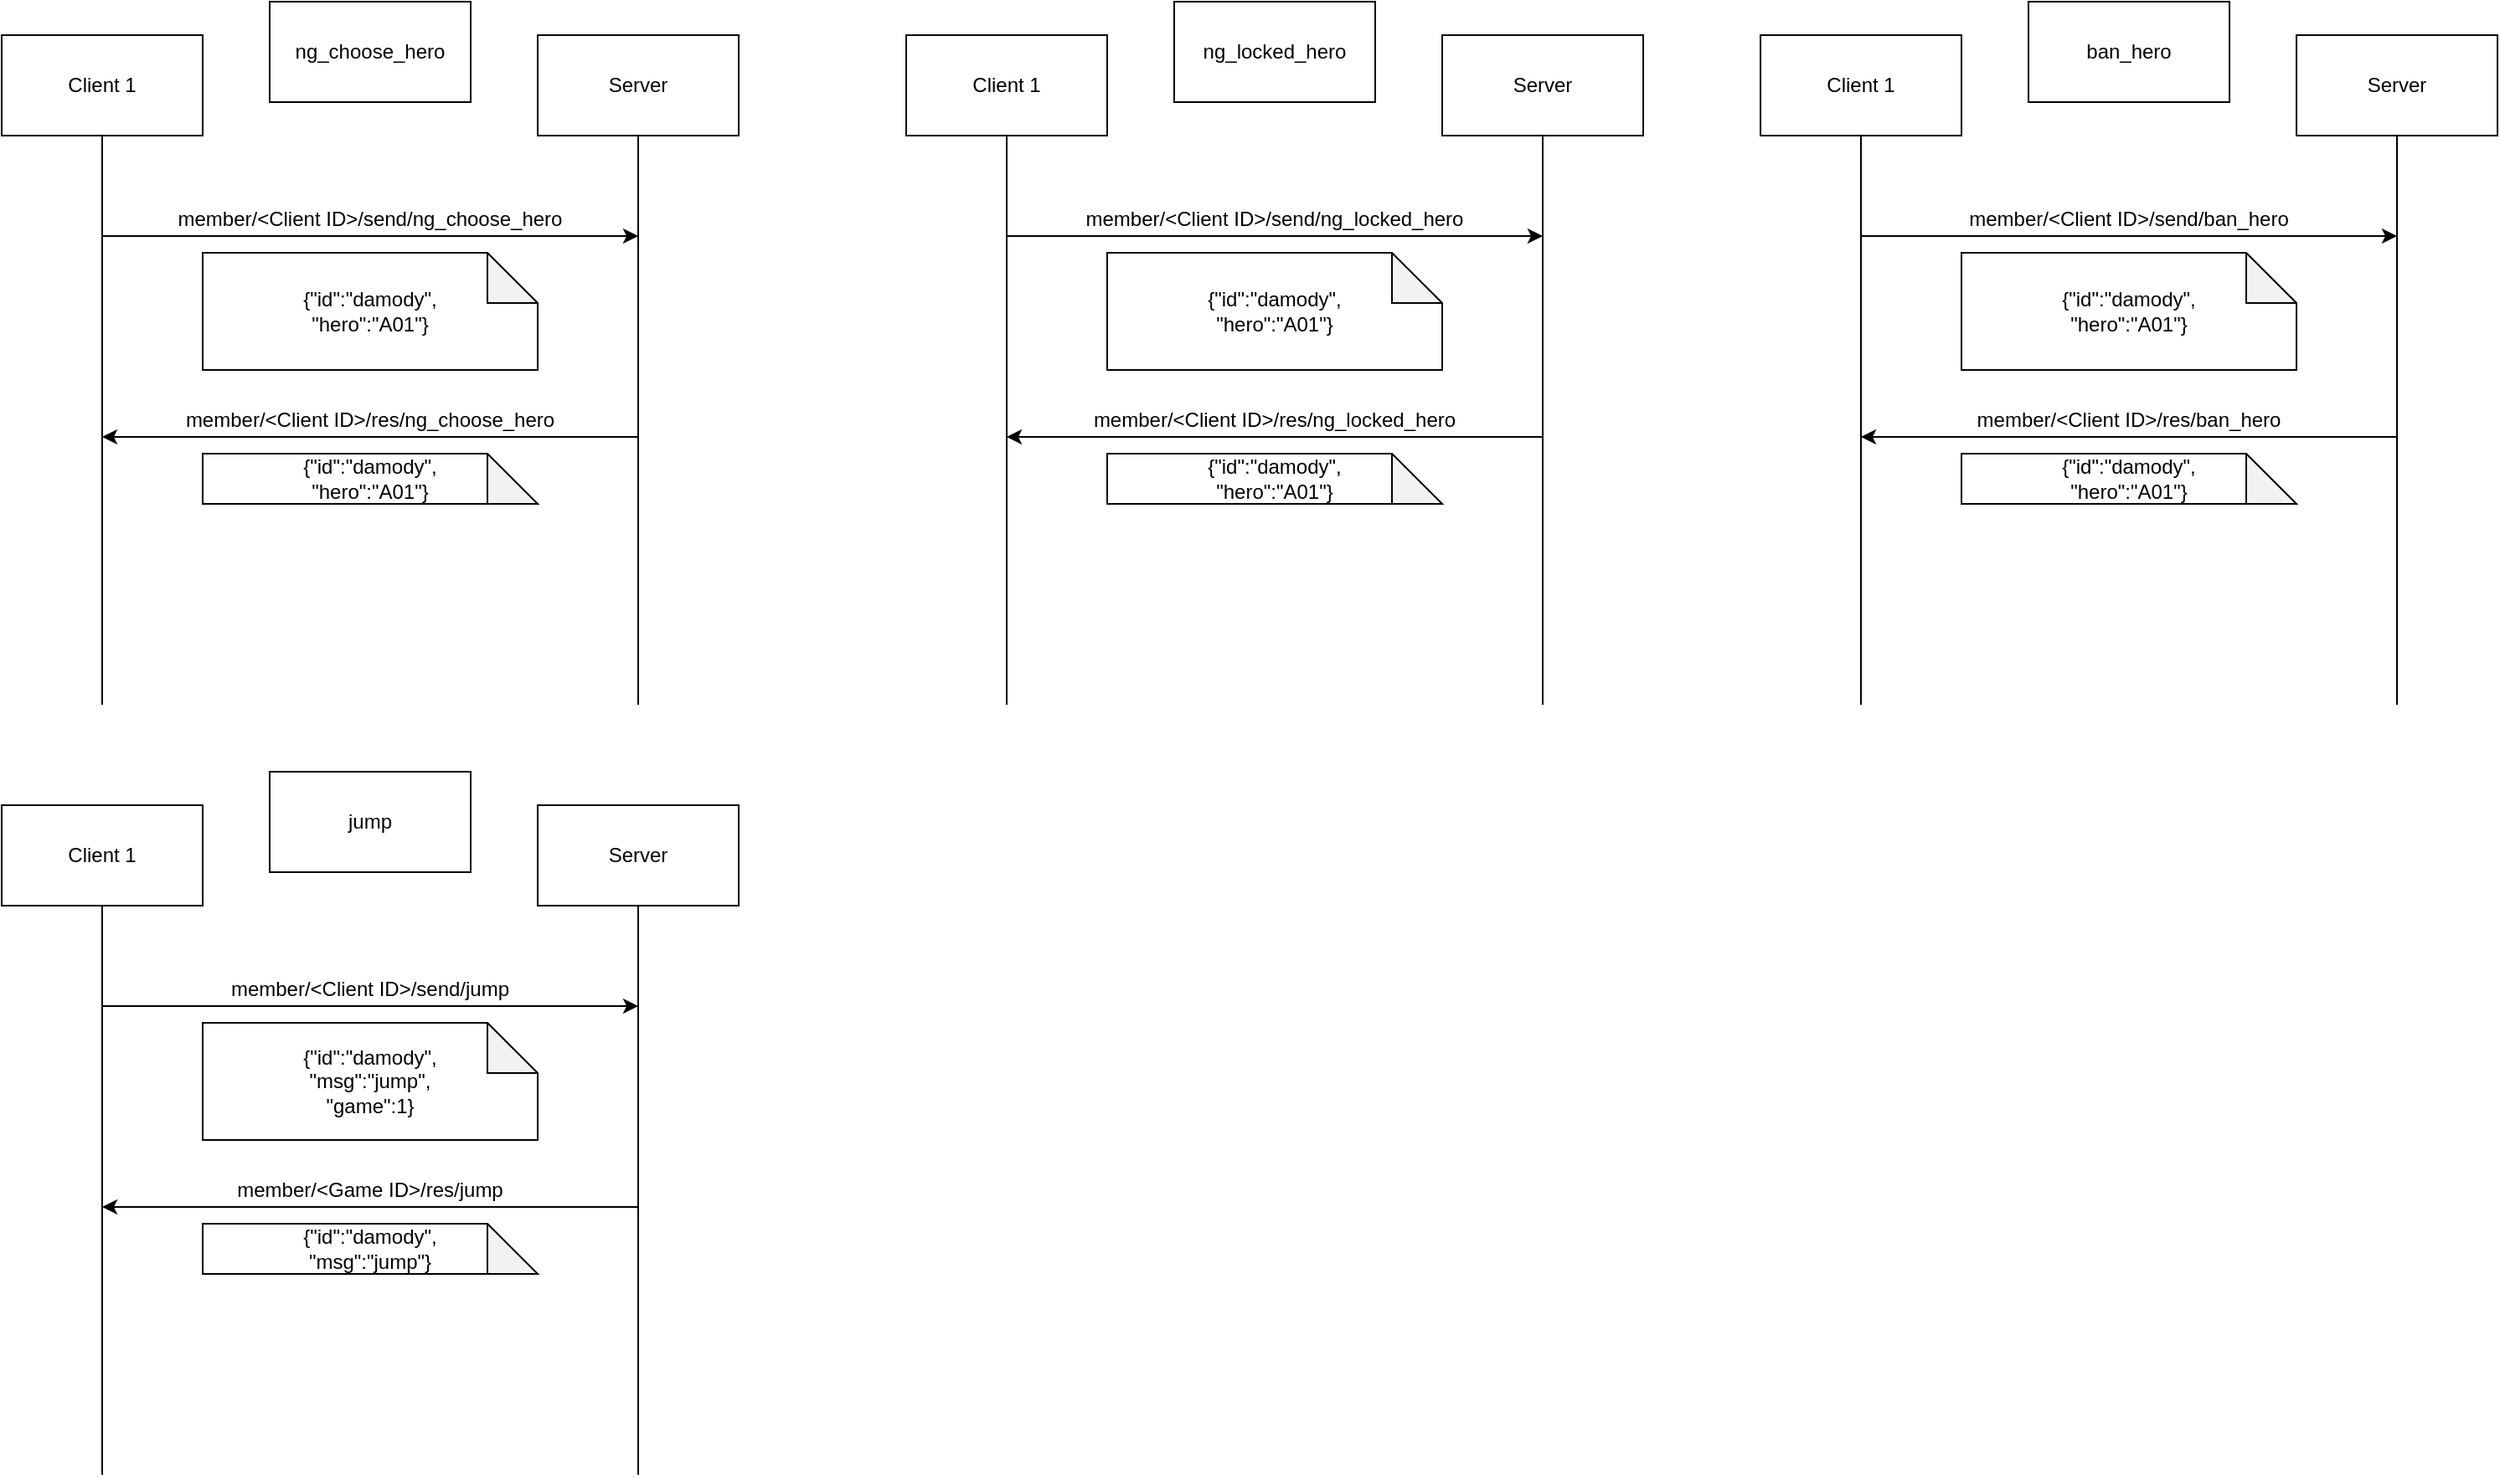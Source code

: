 <mxfile version="13.6.5">
    <diagram id="donvrMBvDihoBmDkHtOt" name="Page-1">
        <mxGraphModel dx="1056" dy="618" grid="1" gridSize="10" guides="1" tooltips="1" connect="1" arrows="1" fold="1" page="1" pageScale="1" pageWidth="827" pageHeight="1169" math="0" shadow="0">
            <root>
                <mxCell id="0"/>
                <mxCell id="1" parent="0"/>
                <mxCell id="2" value="Client 1" style="rounded=0;whiteSpace=wrap;html=1;" vertex="1" parent="1">
                    <mxGeometry x="40" y="40" width="120" height="60" as="geometry"/>
                </mxCell>
                <mxCell id="3" value="Server" style="rounded=0;whiteSpace=wrap;html=1;" vertex="1" parent="1">
                    <mxGeometry x="360" y="40" width="120" height="60" as="geometry"/>
                </mxCell>
                <mxCell id="4" value="" style="endArrow=none;html=1;entryX=0.5;entryY=1;entryDx=0;entryDy=0;" edge="1" parent="1" target="2">
                    <mxGeometry width="50" height="50" relative="1" as="geometry">
                        <mxPoint x="100" y="440" as="sourcePoint"/>
                        <mxPoint x="420" y="180" as="targetPoint"/>
                    </mxGeometry>
                </mxCell>
                <mxCell id="5" value="" style="endArrow=none;html=1;entryX=0.5;entryY=1;entryDx=0;entryDy=0;" edge="1" parent="1" target="3">
                    <mxGeometry width="50" height="50" relative="1" as="geometry">
                        <mxPoint x="420" y="440" as="sourcePoint"/>
                        <mxPoint x="420" y="180" as="targetPoint"/>
                    </mxGeometry>
                </mxCell>
                <mxCell id="6" value="" style="endArrow=classic;html=1;" edge="1" parent="1">
                    <mxGeometry width="50" height="50" relative="1" as="geometry">
                        <mxPoint x="100" y="160" as="sourcePoint"/>
                        <mxPoint x="420" y="160" as="targetPoint"/>
                    </mxGeometry>
                </mxCell>
                <mxCell id="7" value="member/&amp;lt;Client ID&amp;gt;/send/ng_choose_hero" style="text;html=1;strokeColor=none;fillColor=none;align=center;verticalAlign=middle;whiteSpace=wrap;rounded=0;" vertex="1" parent="1">
                    <mxGeometry x="135" y="140" width="250" height="20" as="geometry"/>
                </mxCell>
                <mxCell id="8" value="{&quot;id&quot;:&quot;damody&quot;,&lt;br&gt;&quot;hero&quot;:&quot;A01&quot;}" style="shape=note;whiteSpace=wrap;html=1;backgroundOutline=1;darkOpacity=0.05;" vertex="1" parent="1">
                    <mxGeometry x="160" y="170" width="200" height="70" as="geometry"/>
                </mxCell>
                <mxCell id="9" value="" style="endArrow=classic;html=1;" edge="1" parent="1">
                    <mxGeometry width="50" height="50" relative="1" as="geometry">
                        <mxPoint x="420" y="280" as="sourcePoint"/>
                        <mxPoint x="100" y="280" as="targetPoint"/>
                    </mxGeometry>
                </mxCell>
                <mxCell id="10" value="member/&amp;lt;Client ID&amp;gt;/res/ng_choose_hero" style="text;html=1;strokeColor=none;fillColor=none;align=center;verticalAlign=middle;whiteSpace=wrap;rounded=0;" vertex="1" parent="1">
                    <mxGeometry x="135" y="260" width="250" height="20" as="geometry"/>
                </mxCell>
                <mxCell id="11" value="{&quot;id&quot;:&quot;damody&quot;,&lt;br&gt;&quot;hero&quot;:&quot;A01&quot;}" style="shape=note;whiteSpace=wrap;html=1;backgroundOutline=1;darkOpacity=0.05;" vertex="1" parent="1">
                    <mxGeometry x="160" y="290" width="200" height="30" as="geometry"/>
                </mxCell>
                <mxCell id="12" value="ng_choose_hero" style="rounded=0;whiteSpace=wrap;html=1;" vertex="1" parent="1">
                    <mxGeometry x="200" y="20" width="120" height="60" as="geometry"/>
                </mxCell>
                <mxCell id="13" value="Client 1" style="rounded=0;whiteSpace=wrap;html=1;" vertex="1" parent="1">
                    <mxGeometry x="580" y="40" width="120" height="60" as="geometry"/>
                </mxCell>
                <mxCell id="14" value="Server" style="rounded=0;whiteSpace=wrap;html=1;" vertex="1" parent="1">
                    <mxGeometry x="900" y="40" width="120" height="60" as="geometry"/>
                </mxCell>
                <mxCell id="15" value="" style="endArrow=none;html=1;entryX=0.5;entryY=1;entryDx=0;entryDy=0;" edge="1" parent="1" target="13">
                    <mxGeometry width="50" height="50" relative="1" as="geometry">
                        <mxPoint x="640" y="440" as="sourcePoint"/>
                        <mxPoint x="960" y="180" as="targetPoint"/>
                    </mxGeometry>
                </mxCell>
                <mxCell id="16" value="" style="endArrow=none;html=1;entryX=0.5;entryY=1;entryDx=0;entryDy=0;" edge="1" parent="1" target="14">
                    <mxGeometry width="50" height="50" relative="1" as="geometry">
                        <mxPoint x="960" y="440" as="sourcePoint"/>
                        <mxPoint x="960" y="180" as="targetPoint"/>
                    </mxGeometry>
                </mxCell>
                <mxCell id="17" value="" style="endArrow=classic;html=1;" edge="1" parent="1">
                    <mxGeometry width="50" height="50" relative="1" as="geometry">
                        <mxPoint x="640" y="160" as="sourcePoint"/>
                        <mxPoint x="960" y="160" as="targetPoint"/>
                    </mxGeometry>
                </mxCell>
                <mxCell id="18" value="member/&amp;lt;Client ID&amp;gt;/send/ng_locked_hero" style="text;html=1;strokeColor=none;fillColor=none;align=center;verticalAlign=middle;whiteSpace=wrap;rounded=0;" vertex="1" parent="1">
                    <mxGeometry x="675" y="140" width="250" height="20" as="geometry"/>
                </mxCell>
                <mxCell id="19" value="{&quot;id&quot;:&quot;damody&quot;,&lt;br&gt;&quot;hero&quot;:&quot;A01&quot;}" style="shape=note;whiteSpace=wrap;html=1;backgroundOutline=1;darkOpacity=0.05;" vertex="1" parent="1">
                    <mxGeometry x="700" y="170" width="200" height="70" as="geometry"/>
                </mxCell>
                <mxCell id="20" value="" style="endArrow=classic;html=1;" edge="1" parent="1">
                    <mxGeometry width="50" height="50" relative="1" as="geometry">
                        <mxPoint x="960" y="280" as="sourcePoint"/>
                        <mxPoint x="640" y="280" as="targetPoint"/>
                    </mxGeometry>
                </mxCell>
                <mxCell id="21" value="member/&amp;lt;Client ID&amp;gt;/res/ng_locked_hero" style="text;html=1;strokeColor=none;fillColor=none;align=center;verticalAlign=middle;whiteSpace=wrap;rounded=0;" vertex="1" parent="1">
                    <mxGeometry x="675" y="260" width="250" height="20" as="geometry"/>
                </mxCell>
                <mxCell id="22" value="{&quot;id&quot;:&quot;damody&quot;,&lt;br&gt;&quot;hero&quot;:&quot;A01&quot;}" style="shape=note;whiteSpace=wrap;html=1;backgroundOutline=1;darkOpacity=0.05;" vertex="1" parent="1">
                    <mxGeometry x="700" y="290" width="200" height="30" as="geometry"/>
                </mxCell>
                <mxCell id="23" value="ng_locked_hero" style="rounded=0;whiteSpace=wrap;html=1;" vertex="1" parent="1">
                    <mxGeometry x="740" y="20" width="120" height="60" as="geometry"/>
                </mxCell>
                <mxCell id="24" value="Client 1" style="rounded=0;whiteSpace=wrap;html=1;" vertex="1" parent="1">
                    <mxGeometry x="1090" y="40" width="120" height="60" as="geometry"/>
                </mxCell>
                <mxCell id="25" value="Server" style="rounded=0;whiteSpace=wrap;html=1;" vertex="1" parent="1">
                    <mxGeometry x="1410" y="40" width="120" height="60" as="geometry"/>
                </mxCell>
                <mxCell id="26" value="" style="endArrow=none;html=1;entryX=0.5;entryY=1;entryDx=0;entryDy=0;" edge="1" parent="1" target="24">
                    <mxGeometry width="50" height="50" relative="1" as="geometry">
                        <mxPoint x="1150" y="440" as="sourcePoint"/>
                        <mxPoint x="1470" y="180" as="targetPoint"/>
                    </mxGeometry>
                </mxCell>
                <mxCell id="27" value="" style="endArrow=none;html=1;entryX=0.5;entryY=1;entryDx=0;entryDy=0;" edge="1" parent="1" target="25">
                    <mxGeometry width="50" height="50" relative="1" as="geometry">
                        <mxPoint x="1470" y="440" as="sourcePoint"/>
                        <mxPoint x="1470" y="180" as="targetPoint"/>
                    </mxGeometry>
                </mxCell>
                <mxCell id="28" value="" style="endArrow=classic;html=1;" edge="1" parent="1">
                    <mxGeometry width="50" height="50" relative="1" as="geometry">
                        <mxPoint x="1150" y="160" as="sourcePoint"/>
                        <mxPoint x="1470" y="160" as="targetPoint"/>
                    </mxGeometry>
                </mxCell>
                <mxCell id="29" value="member/&amp;lt;Client ID&amp;gt;/send/ban_hero" style="text;html=1;strokeColor=none;fillColor=none;align=center;verticalAlign=middle;whiteSpace=wrap;rounded=0;" vertex="1" parent="1">
                    <mxGeometry x="1185" y="140" width="250" height="20" as="geometry"/>
                </mxCell>
                <mxCell id="30" value="{&quot;id&quot;:&quot;damody&quot;,&lt;br&gt;&quot;hero&quot;:&quot;A01&quot;}" style="shape=note;whiteSpace=wrap;html=1;backgroundOutline=1;darkOpacity=0.05;" vertex="1" parent="1">
                    <mxGeometry x="1210" y="170" width="200" height="70" as="geometry"/>
                </mxCell>
                <mxCell id="31" value="" style="endArrow=classic;html=1;" edge="1" parent="1">
                    <mxGeometry width="50" height="50" relative="1" as="geometry">
                        <mxPoint x="1470" y="280" as="sourcePoint"/>
                        <mxPoint x="1150" y="280" as="targetPoint"/>
                    </mxGeometry>
                </mxCell>
                <mxCell id="32" value="member/&amp;lt;Client ID&amp;gt;/res/ban_hero" style="text;html=1;strokeColor=none;fillColor=none;align=center;verticalAlign=middle;whiteSpace=wrap;rounded=0;" vertex="1" parent="1">
                    <mxGeometry x="1185" y="260" width="250" height="20" as="geometry"/>
                </mxCell>
                <mxCell id="33" value="{&quot;id&quot;:&quot;damody&quot;,&lt;br&gt;&quot;hero&quot;:&quot;A01&quot;}" style="shape=note;whiteSpace=wrap;html=1;backgroundOutline=1;darkOpacity=0.05;" vertex="1" parent="1">
                    <mxGeometry x="1210" y="290" width="200" height="30" as="geometry"/>
                </mxCell>
                <mxCell id="34" value="ban_hero" style="rounded=0;whiteSpace=wrap;html=1;" vertex="1" parent="1">
                    <mxGeometry x="1250" y="20" width="120" height="60" as="geometry"/>
                </mxCell>
                <mxCell id="35" value="Client 1" style="rounded=0;whiteSpace=wrap;html=1;" vertex="1" parent="1">
                    <mxGeometry x="40" y="500" width="120" height="60" as="geometry"/>
                </mxCell>
                <mxCell id="36" value="Server" style="rounded=0;whiteSpace=wrap;html=1;" vertex="1" parent="1">
                    <mxGeometry x="360" y="500" width="120" height="60" as="geometry"/>
                </mxCell>
                <mxCell id="37" value="" style="endArrow=none;html=1;entryX=0.5;entryY=1;entryDx=0;entryDy=0;" edge="1" parent="1" target="35">
                    <mxGeometry width="50" height="50" relative="1" as="geometry">
                        <mxPoint x="100" y="900" as="sourcePoint"/>
                        <mxPoint x="420" y="640" as="targetPoint"/>
                    </mxGeometry>
                </mxCell>
                <mxCell id="38" value="" style="endArrow=none;html=1;entryX=0.5;entryY=1;entryDx=0;entryDy=0;" edge="1" parent="1" target="36">
                    <mxGeometry width="50" height="50" relative="1" as="geometry">
                        <mxPoint x="420" y="900" as="sourcePoint"/>
                        <mxPoint x="420" y="640" as="targetPoint"/>
                    </mxGeometry>
                </mxCell>
                <mxCell id="39" value="" style="endArrow=classic;html=1;" edge="1" parent="1">
                    <mxGeometry width="50" height="50" relative="1" as="geometry">
                        <mxPoint x="100" y="620" as="sourcePoint"/>
                        <mxPoint x="420" y="620" as="targetPoint"/>
                    </mxGeometry>
                </mxCell>
                <mxCell id="40" value="member/&amp;lt;Client ID&amp;gt;/send/jump" style="text;html=1;strokeColor=none;fillColor=none;align=center;verticalAlign=middle;whiteSpace=wrap;rounded=0;" vertex="1" parent="1">
                    <mxGeometry x="135" y="600" width="250" height="20" as="geometry"/>
                </mxCell>
                <mxCell id="41" value="{&quot;id&quot;:&quot;damody&quot;,&lt;br&gt;&quot;msg&quot;:&quot;jump&quot;,&lt;br&gt;&quot;game&quot;:1}" style="shape=note;whiteSpace=wrap;html=1;backgroundOutline=1;darkOpacity=0.05;" vertex="1" parent="1">
                    <mxGeometry x="160" y="630" width="200" height="70" as="geometry"/>
                </mxCell>
                <mxCell id="42" value="" style="endArrow=classic;html=1;" edge="1" parent="1">
                    <mxGeometry width="50" height="50" relative="1" as="geometry">
                        <mxPoint x="420" y="740" as="sourcePoint"/>
                        <mxPoint x="100" y="740" as="targetPoint"/>
                    </mxGeometry>
                </mxCell>
                <mxCell id="43" value="member/&amp;lt;Game ID&amp;gt;/res/jump" style="text;html=1;strokeColor=none;fillColor=none;align=center;verticalAlign=middle;whiteSpace=wrap;rounded=0;" vertex="1" parent="1">
                    <mxGeometry x="135" y="720" width="250" height="20" as="geometry"/>
                </mxCell>
                <mxCell id="44" value="{&quot;id&quot;:&quot;damody&quot;,&lt;br&gt;&quot;msg&quot;:&quot;jump&quot;}" style="shape=note;whiteSpace=wrap;html=1;backgroundOutline=1;darkOpacity=0.05;" vertex="1" parent="1">
                    <mxGeometry x="160" y="750" width="200" height="30" as="geometry"/>
                </mxCell>
                <mxCell id="45" value="jump" style="rounded=0;whiteSpace=wrap;html=1;" vertex="1" parent="1">
                    <mxGeometry x="200" y="480" width="120" height="60" as="geometry"/>
                </mxCell>
            </root>
        </mxGraphModel>
    </diagram>
</mxfile>
